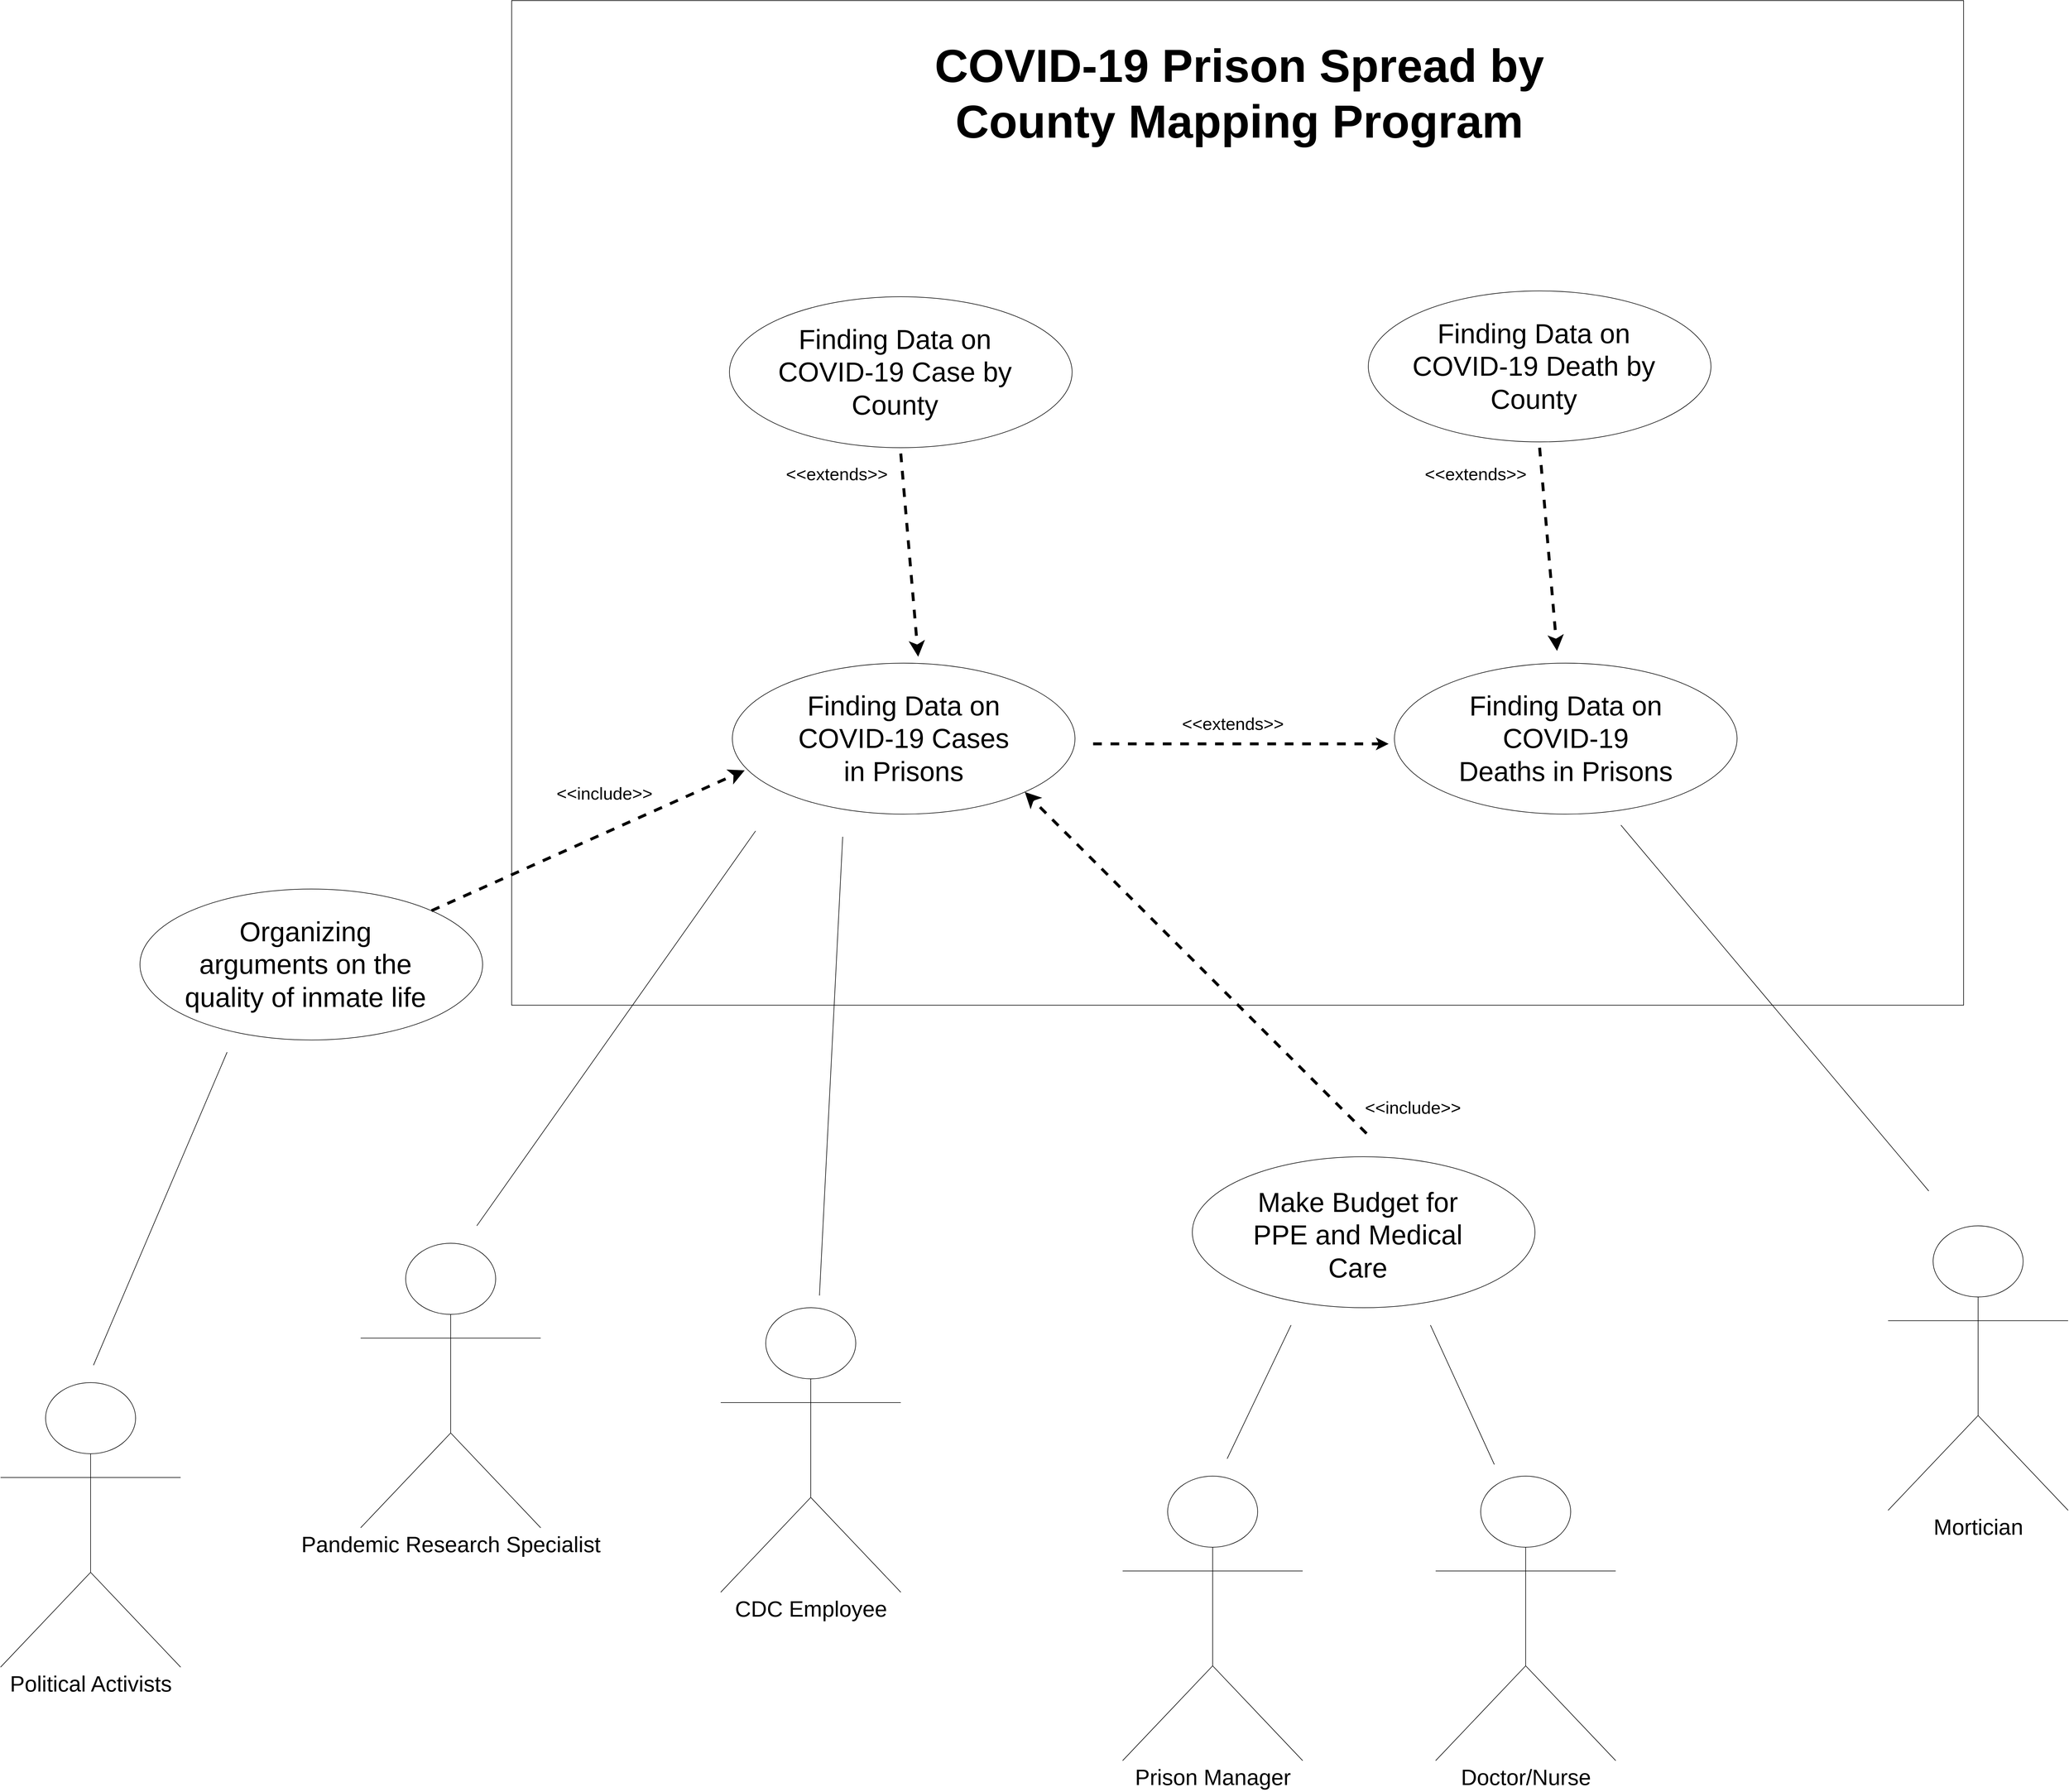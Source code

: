 <mxfile version="13.7.9" type="github">
  <diagram name="Page-1" id="efa7a0a1-bf9b-a30e-e6df-94a7791c09e9">
    <mxGraphModel dx="6379" dy="5551" grid="1" gridSize="10" guides="1" tooltips="1" connect="1" arrows="0" fold="1" page="1" pageScale="1" pageWidth="826" pageHeight="1169" background="#ffffff" math="0" shadow="0">
      <root>
        <mxCell id="0" />
        <mxCell id="1" parent="0" />
        <mxCell id="Hv8IBSRjTYZ65yWQU2d2-154" value="" style="rounded=0;whiteSpace=wrap;html=1;fillColor=none;fontSize=30;" vertex="1" parent="1">
          <mxGeometry x="220" y="-2310" width="2500" height="1730" as="geometry" />
        </mxCell>
        <mxCell id="Hv8IBSRjTYZ65yWQU2d2-122" value="" style="ellipse;whiteSpace=wrap;html=1;fontSize=26;" vertex="1" parent="1">
          <mxGeometry x="600" y="-1169" width="590" height="260" as="geometry" />
        </mxCell>
        <mxCell id="Hv8IBSRjTYZ65yWQU2d2-123" value="Finding Data on COVID-19 Cases in Prisons" style="text;html=1;strokeColor=none;fillColor=none;align=center;verticalAlign=middle;whiteSpace=wrap;rounded=0;fontSize=47;" vertex="1" parent="1">
          <mxGeometry x="705" y="-1104" width="380" height="130" as="geometry" />
        </mxCell>
        <mxCell id="Hv8IBSRjTYZ65yWQU2d2-125" value="CDC Employee" style="shape=umlActor;verticalLabelPosition=bottom;verticalAlign=top;html=1;fontSize=38;" vertex="1" parent="1">
          <mxGeometry x="580" y="-59" width="310" height="490" as="geometry" />
        </mxCell>
        <mxCell id="Hv8IBSRjTYZ65yWQU2d2-126" value="" style="endArrow=none;html=1;fontSize=47;" edge="1" parent="1">
          <mxGeometry width="50" height="50" relative="1" as="geometry">
            <mxPoint x="640" y="-880" as="sourcePoint" />
            <mxPoint x="160" y="-200" as="targetPoint" />
          </mxGeometry>
        </mxCell>
        <mxCell id="Hv8IBSRjTYZ65yWQU2d2-128" value="Pandemic Research Specialist" style="shape=umlActor;verticalLabelPosition=bottom;verticalAlign=top;html=1;fontSize=38;" vertex="1" parent="1">
          <mxGeometry x="-40" y="-170" width="310" height="490" as="geometry" />
        </mxCell>
        <mxCell id="Hv8IBSRjTYZ65yWQU2d2-129" value="" style="endArrow=none;html=1;fontSize=38;" edge="1" parent="1">
          <mxGeometry width="50" height="50" relative="1" as="geometry">
            <mxPoint x="750" y="-80" as="sourcePoint" />
            <mxPoint x="790" y="-870" as="targetPoint" />
            <Array as="points" />
          </mxGeometry>
        </mxCell>
        <mxCell id="Hv8IBSRjTYZ65yWQU2d2-130" value="Prison Manager" style="shape=umlActor;verticalLabelPosition=bottom;verticalAlign=top;html=1;fontSize=38;" vertex="1" parent="1">
          <mxGeometry x="1272" y="231" width="310" height="490" as="geometry" />
        </mxCell>
        <mxCell id="Hv8IBSRjTYZ65yWQU2d2-132" value="" style="ellipse;whiteSpace=wrap;html=1;fontSize=26;" vertex="1" parent="1">
          <mxGeometry x="1392" y="-319" width="590" height="260" as="geometry" />
        </mxCell>
        <mxCell id="Hv8IBSRjTYZ65yWQU2d2-133" value="" style="endArrow=none;html=1;fontSize=38;" edge="1" parent="1">
          <mxGeometry width="50" height="50" relative="1" as="geometry">
            <mxPoint x="1452" y="201" as="sourcePoint" />
            <mxPoint x="1562" y="-29" as="targetPoint" />
          </mxGeometry>
        </mxCell>
        <mxCell id="Hv8IBSRjTYZ65yWQU2d2-134" value="Make Budget for PPE and Medical Care" style="text;html=1;strokeColor=none;fillColor=none;align=center;verticalAlign=middle;whiteSpace=wrap;rounded=0;fontSize=47;" vertex="1" parent="1">
          <mxGeometry x="1487" y="-249" width="380" height="130" as="geometry" />
        </mxCell>
        <mxCell id="Hv8IBSRjTYZ65yWQU2d2-136" value="" style="endArrow=classic;dashed=1;endFill=1;endSize=12;html=1;fontSize=38;spacing=5;spacingTop=16;fontStyle=0;strokeWidth=5;startArrow=none;startFill=0;entryX=1;entryY=1;entryDx=0;entryDy=0;" edge="1" parent="1" target="Hv8IBSRjTYZ65yWQU2d2-122">
          <mxGeometry width="160" relative="1" as="geometry">
            <mxPoint x="1692" y="-359" as="sourcePoint" />
            <mxPoint x="1412" y="-880" as="targetPoint" />
          </mxGeometry>
        </mxCell>
        <mxCell id="Hv8IBSRjTYZ65yWQU2d2-138" value="&amp;lt;&amp;lt;include&amp;gt;&amp;gt;" style="text;html=1;strokeColor=none;fillColor=none;align=center;verticalAlign=middle;whiteSpace=wrap;rounded=0;fontSize=30;rotation=0;" vertex="1" parent="1">
          <mxGeometry x="1582" y="-469" width="380" height="130" as="geometry" />
        </mxCell>
        <mxCell id="Hv8IBSRjTYZ65yWQU2d2-139" value="Doctor/Nurse" style="shape=umlActor;verticalLabelPosition=bottom;verticalAlign=top;html=1;fontSize=38;" vertex="1" parent="1">
          <mxGeometry x="1811" y="231" width="310" height="490" as="geometry" />
        </mxCell>
        <mxCell id="Hv8IBSRjTYZ65yWQU2d2-140" value="" style="endArrow=none;html=1;strokeWidth=1;fontSize=30;" edge="1" parent="1">
          <mxGeometry width="50" height="50" relative="1" as="geometry">
            <mxPoint x="1912" y="211" as="sourcePoint" />
            <mxPoint x="1802" y="-29" as="targetPoint" />
          </mxGeometry>
        </mxCell>
        <mxCell id="Hv8IBSRjTYZ65yWQU2d2-142" value="&lt;font size=&quot;1&quot;&gt;&lt;b style=&quot;font-size: 80px&quot;&gt;COVID-19 Prison Spread by County Mapping Program&lt;/b&gt;&lt;/font&gt;" style="text;html=1;strokeColor=none;fillColor=none;align=center;verticalAlign=middle;whiteSpace=wrap;rounded=0;fontSize=30;" vertex="1" parent="1">
          <mxGeometry x="826" y="-2230" width="1294" height="160" as="geometry" />
        </mxCell>
        <mxCell id="Hv8IBSRjTYZ65yWQU2d2-144" value="" style="endArrow=none;html=1;strokeWidth=5;fontSize=30;dashed=1;startArrow=classic;startFill=1;" edge="1" parent="1">
          <mxGeometry width="50" height="50" relative="1" as="geometry">
            <mxPoint x="1730" y="-1030" as="sourcePoint" />
            <mxPoint x="1210" y="-1030" as="targetPoint" />
          </mxGeometry>
        </mxCell>
        <mxCell id="Hv8IBSRjTYZ65yWQU2d2-145" value="&amp;lt;&amp;lt;extends&amp;gt;&amp;gt;" style="text;html=1;strokeColor=none;fillColor=none;align=center;verticalAlign=middle;whiteSpace=wrap;rounded=0;fontSize=30;rotation=0;" vertex="1" parent="1">
          <mxGeometry x="1272" y="-1130" width="380" height="130" as="geometry" />
        </mxCell>
        <mxCell id="Hv8IBSRjTYZ65yWQU2d2-146" value="" style="ellipse;whiteSpace=wrap;html=1;fontSize=26;" vertex="1" parent="1">
          <mxGeometry x="1740" y="-1169" width="590" height="260" as="geometry" />
        </mxCell>
        <mxCell id="Hv8IBSRjTYZ65yWQU2d2-147" value="Finding Data on COVID-19 Deaths in Prisons" style="text;html=1;strokeColor=none;fillColor=none;align=center;verticalAlign=middle;whiteSpace=wrap;rounded=0;fontSize=47;" vertex="1" parent="1">
          <mxGeometry x="1845" y="-1104" width="380" height="130" as="geometry" />
        </mxCell>
        <mxCell id="Hv8IBSRjTYZ65yWQU2d2-149" value="" style="ellipse;whiteSpace=wrap;html=1;fontSize=26;" vertex="1" parent="1">
          <mxGeometry x="595" y="-1800" width="590" height="260" as="geometry" />
        </mxCell>
        <mxCell id="Hv8IBSRjTYZ65yWQU2d2-150" value="Finding Data on COVID-19 Case by County" style="text;html=1;strokeColor=none;fillColor=none;align=center;verticalAlign=middle;whiteSpace=wrap;rounded=0;fontSize=47;" vertex="1" parent="1">
          <mxGeometry x="650" y="-1735" width="460" height="130" as="geometry" />
        </mxCell>
        <mxCell id="Hv8IBSRjTYZ65yWQU2d2-152" value="" style="endArrow=classic;dashed=1;endFill=1;endSize=12;html=1;fontSize=38;spacing=5;spacingTop=16;fontStyle=0;strokeWidth=5;startArrow=none;startFill=0;" edge="1" parent="1">
          <mxGeometry width="160" relative="1" as="geometry">
            <mxPoint x="890" y="-1530" as="sourcePoint" />
            <mxPoint x="920" y="-1180" as="targetPoint" />
          </mxGeometry>
        </mxCell>
        <mxCell id="Hv8IBSRjTYZ65yWQU2d2-153" value="&amp;lt;&amp;lt;extends&amp;gt;&amp;gt;" style="text;html=1;strokeColor=none;fillColor=none;align=center;verticalAlign=middle;whiteSpace=wrap;rounded=0;fontSize=30;rotation=0;" vertex="1" parent="1">
          <mxGeometry x="590" y="-1560" width="380" height="130" as="geometry" />
        </mxCell>
        <mxCell id="Hv8IBSRjTYZ65yWQU2d2-155" value="Mortician" style="shape=umlActor;verticalLabelPosition=bottom;verticalAlign=top;html=1;fontSize=38;" vertex="1" parent="1">
          <mxGeometry x="2590" y="-200" width="310" height="490" as="geometry" />
        </mxCell>
        <mxCell id="Hv8IBSRjTYZ65yWQU2d2-156" value="" style="endArrow=none;html=1;strokeWidth=1;fontSize=30;" edge="1" parent="1">
          <mxGeometry width="50" height="50" relative="1" as="geometry">
            <mxPoint x="2660" y="-260" as="sourcePoint" />
            <mxPoint x="2130" y="-890" as="targetPoint" />
          </mxGeometry>
        </mxCell>
        <mxCell id="Hv8IBSRjTYZ65yWQU2d2-157" value="" style="ellipse;whiteSpace=wrap;html=1;fontSize=26;" vertex="1" parent="1">
          <mxGeometry x="1695" y="-1810" width="590" height="260" as="geometry" />
        </mxCell>
        <mxCell id="Hv8IBSRjTYZ65yWQU2d2-158" value="Finding Data on COVID-19 Death by County" style="text;html=1;strokeColor=none;fillColor=none;align=center;verticalAlign=middle;whiteSpace=wrap;rounded=0;fontSize=47;" vertex="1" parent="1">
          <mxGeometry x="1750" y="-1745" width="460" height="130" as="geometry" />
        </mxCell>
        <mxCell id="Hv8IBSRjTYZ65yWQU2d2-159" value="" style="endArrow=classic;dashed=1;endFill=1;endSize=12;html=1;fontSize=38;spacing=5;spacingTop=16;fontStyle=0;strokeWidth=5;startArrow=none;startFill=0;" edge="1" parent="1">
          <mxGeometry width="160" relative="1" as="geometry">
            <mxPoint x="1990" y="-1540" as="sourcePoint" />
            <mxPoint x="2020" y="-1190" as="targetPoint" />
          </mxGeometry>
        </mxCell>
        <mxCell id="Hv8IBSRjTYZ65yWQU2d2-160" value="&amp;lt;&amp;lt;extends&amp;gt;&amp;gt;" style="text;html=1;strokeColor=none;fillColor=none;align=center;verticalAlign=middle;whiteSpace=wrap;rounded=0;fontSize=30;rotation=0;" vertex="1" parent="1">
          <mxGeometry x="1690" y="-1550" width="380" height="110" as="geometry" />
        </mxCell>
        <mxCell id="Hv8IBSRjTYZ65yWQU2d2-161" value="&lt;font style=&quot;font-size: 38px&quot;&gt;Political Activists&lt;/font&gt;" style="shape=umlActor;verticalLabelPosition=bottom;verticalAlign=top;html=1;" vertex="1" parent="1">
          <mxGeometry x="-660" y="70" width="310" height="490" as="geometry" />
        </mxCell>
        <mxCell id="Hv8IBSRjTYZ65yWQU2d2-163" value="" style="endArrow=none;html=1;strokeWidth=1;fontSize=30;" edge="1" parent="1">
          <mxGeometry width="50" height="50" relative="1" as="geometry">
            <mxPoint x="-500" y="40" as="sourcePoint" />
            <mxPoint x="-270" y="-499" as="targetPoint" />
            <Array as="points" />
          </mxGeometry>
        </mxCell>
        <mxCell id="Hv8IBSRjTYZ65yWQU2d2-164" value="" style="ellipse;whiteSpace=wrap;html=1;fontSize=26;" vertex="1" parent="1">
          <mxGeometry x="-420" y="-780" width="590" height="260" as="geometry" />
        </mxCell>
        <mxCell id="Hv8IBSRjTYZ65yWQU2d2-165" value="Organizing arguments on the quality of inmate life" style="text;html=1;strokeColor=none;fillColor=none;align=center;verticalAlign=middle;whiteSpace=wrap;rounded=0;fontSize=47;" vertex="1" parent="1">
          <mxGeometry x="-365" y="-715" width="460" height="130" as="geometry" />
        </mxCell>
        <mxCell id="Hv8IBSRjTYZ65yWQU2d2-166" value="" style="endArrow=classic;dashed=1;endFill=1;endSize=12;html=1;fontSize=38;spacing=5;spacingTop=16;fontStyle=0;strokeWidth=5;startArrow=none;startFill=0;entryX=0.036;entryY=0.71;entryDx=0;entryDy=0;entryPerimeter=0;" edge="1" parent="1" source="Hv8IBSRjTYZ65yWQU2d2-164" target="Hv8IBSRjTYZ65yWQU2d2-122">
          <mxGeometry width="160" relative="1" as="geometry">
            <mxPoint x="-30" y="-974" as="sourcePoint" />
            <mxPoint x="580" y="-1150" as="targetPoint" />
          </mxGeometry>
        </mxCell>
        <mxCell id="Hv8IBSRjTYZ65yWQU2d2-167" value="&amp;lt;&amp;lt;include&amp;gt;&amp;gt;" style="text;html=1;strokeColor=none;fillColor=none;align=center;verticalAlign=middle;whiteSpace=wrap;rounded=0;fontSize=30;rotation=0;" vertex="1" parent="1">
          <mxGeometry x="190" y="-1010" width="380" height="130" as="geometry" />
        </mxCell>
      </root>
    </mxGraphModel>
  </diagram>
</mxfile>
